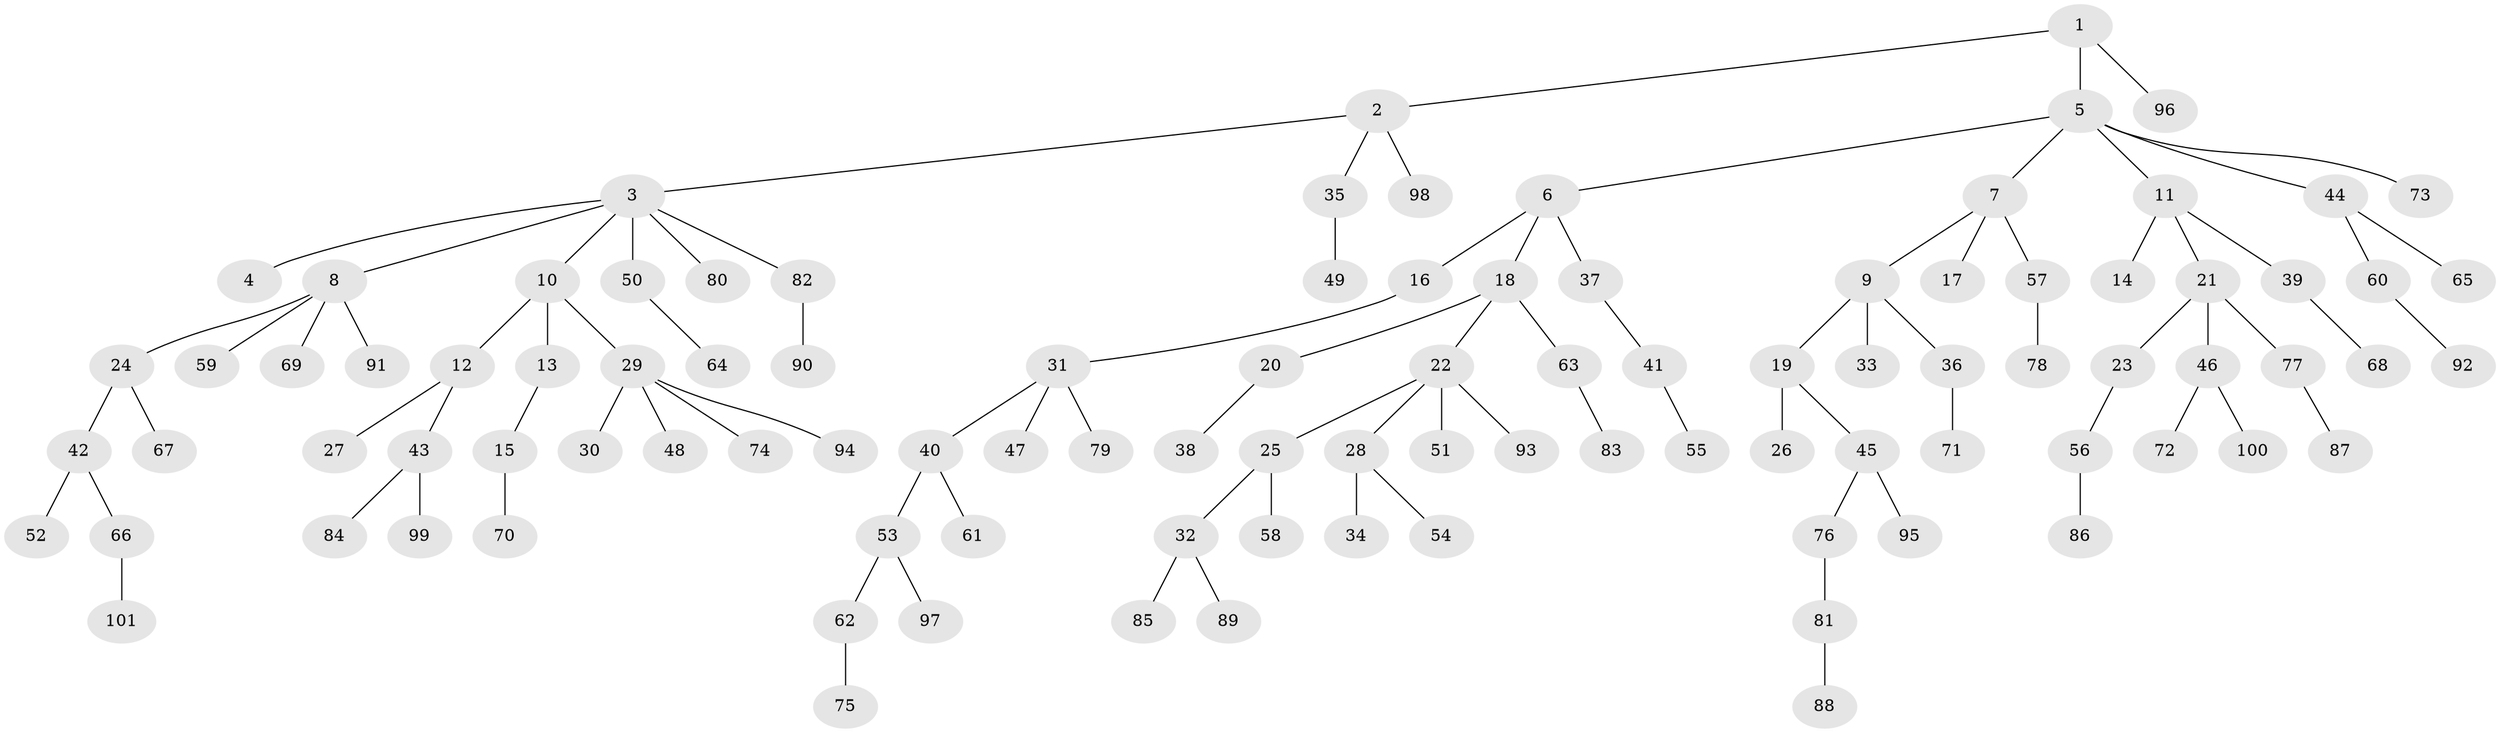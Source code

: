 // coarse degree distribution, {7: 0.03125, 3: 0.0625, 1: 0.59375, 6: 0.015625, 4: 0.09375, 5: 0.03125, 2: 0.171875}
// Generated by graph-tools (version 1.1) at 2025/52/02/27/25 19:52:12]
// undirected, 101 vertices, 100 edges
graph export_dot {
graph [start="1"]
  node [color=gray90,style=filled];
  1;
  2;
  3;
  4;
  5;
  6;
  7;
  8;
  9;
  10;
  11;
  12;
  13;
  14;
  15;
  16;
  17;
  18;
  19;
  20;
  21;
  22;
  23;
  24;
  25;
  26;
  27;
  28;
  29;
  30;
  31;
  32;
  33;
  34;
  35;
  36;
  37;
  38;
  39;
  40;
  41;
  42;
  43;
  44;
  45;
  46;
  47;
  48;
  49;
  50;
  51;
  52;
  53;
  54;
  55;
  56;
  57;
  58;
  59;
  60;
  61;
  62;
  63;
  64;
  65;
  66;
  67;
  68;
  69;
  70;
  71;
  72;
  73;
  74;
  75;
  76;
  77;
  78;
  79;
  80;
  81;
  82;
  83;
  84;
  85;
  86;
  87;
  88;
  89;
  90;
  91;
  92;
  93;
  94;
  95;
  96;
  97;
  98;
  99;
  100;
  101;
  1 -- 2;
  1 -- 5;
  1 -- 96;
  2 -- 3;
  2 -- 35;
  2 -- 98;
  3 -- 4;
  3 -- 8;
  3 -- 10;
  3 -- 50;
  3 -- 80;
  3 -- 82;
  5 -- 6;
  5 -- 7;
  5 -- 11;
  5 -- 44;
  5 -- 73;
  6 -- 16;
  6 -- 18;
  6 -- 37;
  7 -- 9;
  7 -- 17;
  7 -- 57;
  8 -- 24;
  8 -- 59;
  8 -- 69;
  8 -- 91;
  9 -- 19;
  9 -- 33;
  9 -- 36;
  10 -- 12;
  10 -- 13;
  10 -- 29;
  11 -- 14;
  11 -- 21;
  11 -- 39;
  12 -- 27;
  12 -- 43;
  13 -- 15;
  15 -- 70;
  16 -- 31;
  18 -- 20;
  18 -- 22;
  18 -- 63;
  19 -- 26;
  19 -- 45;
  20 -- 38;
  21 -- 23;
  21 -- 46;
  21 -- 77;
  22 -- 25;
  22 -- 28;
  22 -- 51;
  22 -- 93;
  23 -- 56;
  24 -- 42;
  24 -- 67;
  25 -- 32;
  25 -- 58;
  28 -- 34;
  28 -- 54;
  29 -- 30;
  29 -- 48;
  29 -- 74;
  29 -- 94;
  31 -- 40;
  31 -- 47;
  31 -- 79;
  32 -- 85;
  32 -- 89;
  35 -- 49;
  36 -- 71;
  37 -- 41;
  39 -- 68;
  40 -- 53;
  40 -- 61;
  41 -- 55;
  42 -- 52;
  42 -- 66;
  43 -- 84;
  43 -- 99;
  44 -- 60;
  44 -- 65;
  45 -- 76;
  45 -- 95;
  46 -- 72;
  46 -- 100;
  50 -- 64;
  53 -- 62;
  53 -- 97;
  56 -- 86;
  57 -- 78;
  60 -- 92;
  62 -- 75;
  63 -- 83;
  66 -- 101;
  76 -- 81;
  77 -- 87;
  81 -- 88;
  82 -- 90;
}

